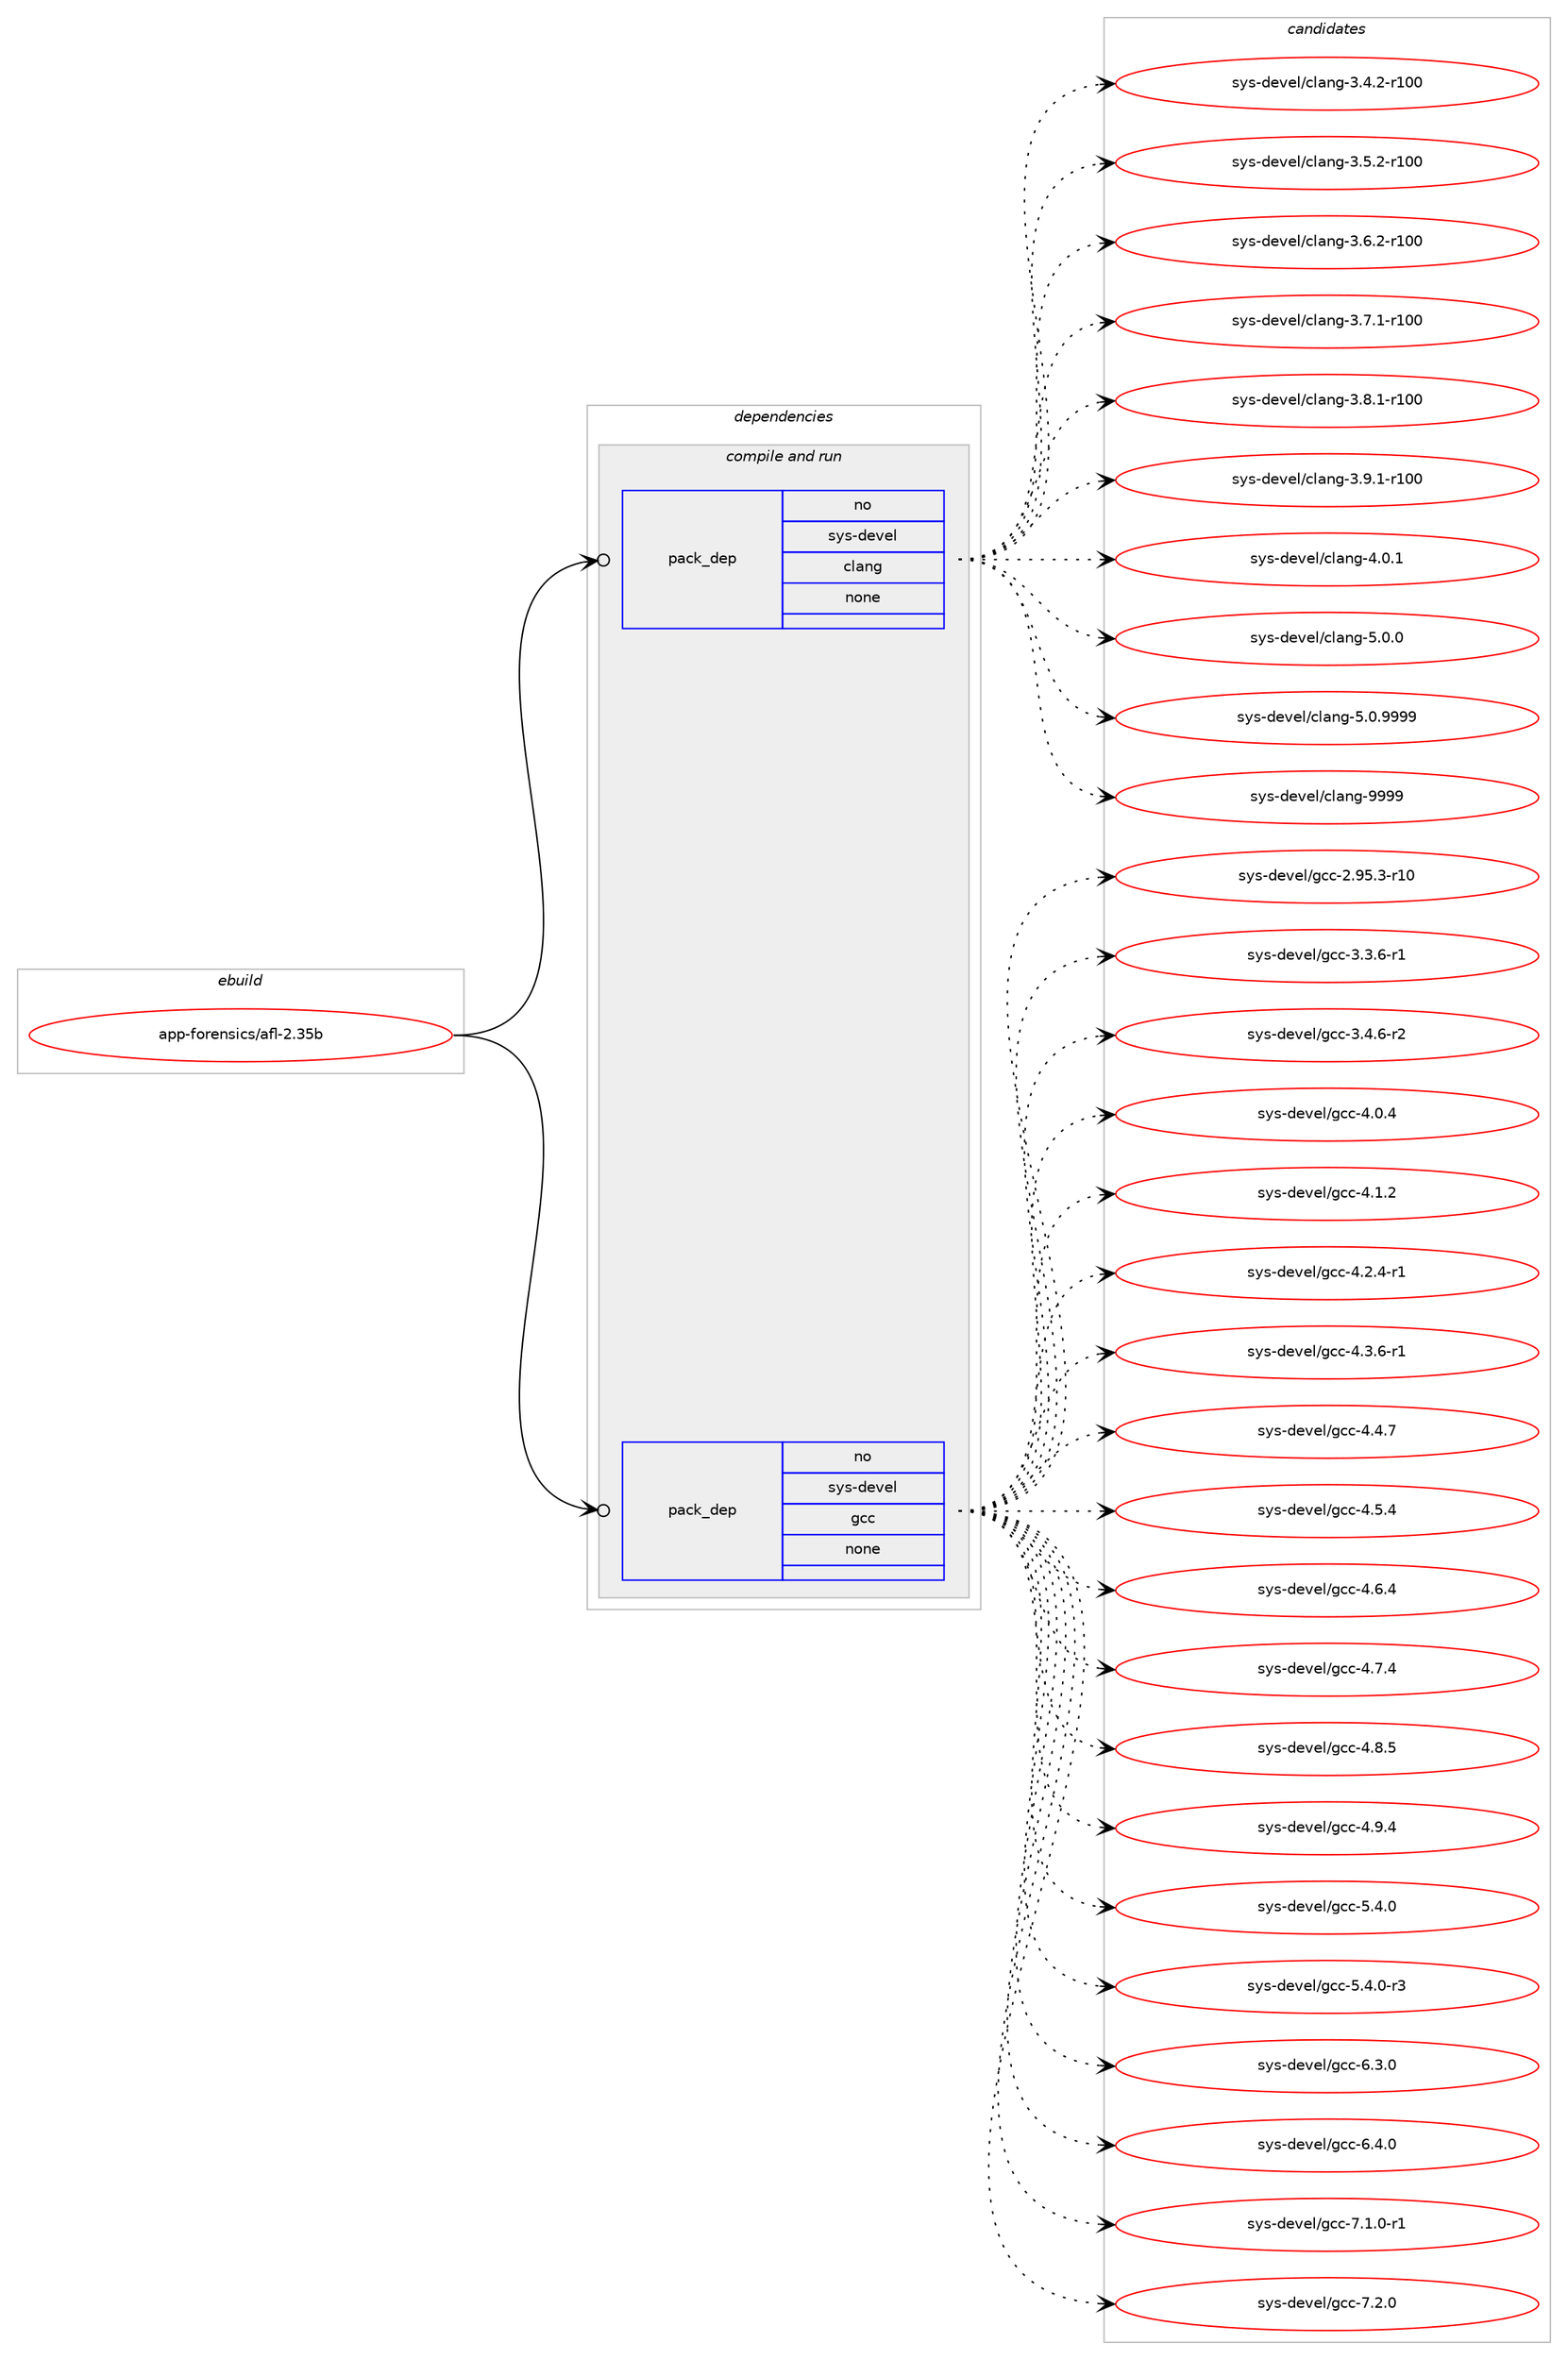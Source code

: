 digraph prolog {

# *************
# Graph options
# *************

newrank=true;
concentrate=true;
compound=true;
graph [rankdir=LR,fontname=Helvetica,fontsize=10,ranksep=1.5];#, ranksep=2.5, nodesep=0.2];
edge  [arrowhead=vee];
node  [fontname=Helvetica,fontsize=10];

# **********
# The ebuild
# **********

subgraph cluster_leftcol {
color=gray;
rank=same;
label=<<i>ebuild</i>>;
id [label="app-forensics/afl-2.35b", color=red, width=4, href="../app-forensics/afl-2.35b.svg"];
}

# ****************
# The dependencies
# ****************

subgraph cluster_midcol {
color=gray;
label=<<i>dependencies</i>>;
subgraph cluster_compile {
fillcolor="#eeeeee";
style=filled;
label=<<i>compile</i>>;
}
subgraph cluster_compileandrun {
fillcolor="#eeeeee";
style=filled;
label=<<i>compile and run</i>>;
subgraph pack28587 {
dependency40664 [label=<<TABLE BORDER="0" CELLBORDER="1" CELLSPACING="0" CELLPADDING="4" WIDTH="220"><TR><TD ROWSPAN="6" CELLPADDING="30">pack_dep</TD></TR><TR><TD WIDTH="110">no</TD></TR><TR><TD>sys-devel</TD></TR><TR><TD>clang</TD></TR><TR><TD>none</TD></TR><TR><TD></TD></TR></TABLE>>, shape=none, color=blue];
}
id:e -> dependency40664:w [weight=20,style="solid",arrowhead="odotvee"];
subgraph pack28588 {
dependency40665 [label=<<TABLE BORDER="0" CELLBORDER="1" CELLSPACING="0" CELLPADDING="4" WIDTH="220"><TR><TD ROWSPAN="6" CELLPADDING="30">pack_dep</TD></TR><TR><TD WIDTH="110">no</TD></TR><TR><TD>sys-devel</TD></TR><TR><TD>gcc</TD></TR><TR><TD>none</TD></TR><TR><TD></TD></TR></TABLE>>, shape=none, color=blue];
}
id:e -> dependency40665:w [weight=20,style="solid",arrowhead="odotvee"];
}
subgraph cluster_run {
fillcolor="#eeeeee";
style=filled;
label=<<i>run</i>>;
}
}

# **************
# The candidates
# **************

subgraph cluster_choices {
rank=same;
color=gray;
label=<<i>candidates</i>>;

subgraph choice28587 {
color=black;
nodesep=1;
choice1151211154510010111810110847991089711010345514652465045114494848 [label="sys-devel/clang-3.4.2-r100", color=red, width=4,href="../sys-devel/clang-3.4.2-r100.svg"];
choice1151211154510010111810110847991089711010345514653465045114494848 [label="sys-devel/clang-3.5.2-r100", color=red, width=4,href="../sys-devel/clang-3.5.2-r100.svg"];
choice1151211154510010111810110847991089711010345514654465045114494848 [label="sys-devel/clang-3.6.2-r100", color=red, width=4,href="../sys-devel/clang-3.6.2-r100.svg"];
choice1151211154510010111810110847991089711010345514655464945114494848 [label="sys-devel/clang-3.7.1-r100", color=red, width=4,href="../sys-devel/clang-3.7.1-r100.svg"];
choice1151211154510010111810110847991089711010345514656464945114494848 [label="sys-devel/clang-3.8.1-r100", color=red, width=4,href="../sys-devel/clang-3.8.1-r100.svg"];
choice1151211154510010111810110847991089711010345514657464945114494848 [label="sys-devel/clang-3.9.1-r100", color=red, width=4,href="../sys-devel/clang-3.9.1-r100.svg"];
choice11512111545100101118101108479910897110103455246484649 [label="sys-devel/clang-4.0.1", color=red, width=4,href="../sys-devel/clang-4.0.1.svg"];
choice11512111545100101118101108479910897110103455346484648 [label="sys-devel/clang-5.0.0", color=red, width=4,href="../sys-devel/clang-5.0.0.svg"];
choice11512111545100101118101108479910897110103455346484657575757 [label="sys-devel/clang-5.0.9999", color=red, width=4,href="../sys-devel/clang-5.0.9999.svg"];
choice115121115451001011181011084799108971101034557575757 [label="sys-devel/clang-9999", color=red, width=4,href="../sys-devel/clang-9999.svg"];
dependency40664:e -> choice1151211154510010111810110847991089711010345514652465045114494848:w [style=dotted,weight="100"];
dependency40664:e -> choice1151211154510010111810110847991089711010345514653465045114494848:w [style=dotted,weight="100"];
dependency40664:e -> choice1151211154510010111810110847991089711010345514654465045114494848:w [style=dotted,weight="100"];
dependency40664:e -> choice1151211154510010111810110847991089711010345514655464945114494848:w [style=dotted,weight="100"];
dependency40664:e -> choice1151211154510010111810110847991089711010345514656464945114494848:w [style=dotted,weight="100"];
dependency40664:e -> choice1151211154510010111810110847991089711010345514657464945114494848:w [style=dotted,weight="100"];
dependency40664:e -> choice11512111545100101118101108479910897110103455246484649:w [style=dotted,weight="100"];
dependency40664:e -> choice11512111545100101118101108479910897110103455346484648:w [style=dotted,weight="100"];
dependency40664:e -> choice11512111545100101118101108479910897110103455346484657575757:w [style=dotted,weight="100"];
dependency40664:e -> choice115121115451001011181011084799108971101034557575757:w [style=dotted,weight="100"];
}
subgraph choice28588 {
color=black;
nodesep=1;
choice1151211154510010111810110847103999945504657534651451144948 [label="sys-devel/gcc-2.95.3-r10", color=red, width=4,href="../sys-devel/gcc-2.95.3-r10.svg"];
choice115121115451001011181011084710399994551465146544511449 [label="sys-devel/gcc-3.3.6-r1", color=red, width=4,href="../sys-devel/gcc-3.3.6-r1.svg"];
choice115121115451001011181011084710399994551465246544511450 [label="sys-devel/gcc-3.4.6-r2", color=red, width=4,href="../sys-devel/gcc-3.4.6-r2.svg"];
choice11512111545100101118101108471039999455246484652 [label="sys-devel/gcc-4.0.4", color=red, width=4,href="../sys-devel/gcc-4.0.4.svg"];
choice11512111545100101118101108471039999455246494650 [label="sys-devel/gcc-4.1.2", color=red, width=4,href="../sys-devel/gcc-4.1.2.svg"];
choice115121115451001011181011084710399994552465046524511449 [label="sys-devel/gcc-4.2.4-r1", color=red, width=4,href="../sys-devel/gcc-4.2.4-r1.svg"];
choice115121115451001011181011084710399994552465146544511449 [label="sys-devel/gcc-4.3.6-r1", color=red, width=4,href="../sys-devel/gcc-4.3.6-r1.svg"];
choice11512111545100101118101108471039999455246524655 [label="sys-devel/gcc-4.4.7", color=red, width=4,href="../sys-devel/gcc-4.4.7.svg"];
choice11512111545100101118101108471039999455246534652 [label="sys-devel/gcc-4.5.4", color=red, width=4,href="../sys-devel/gcc-4.5.4.svg"];
choice11512111545100101118101108471039999455246544652 [label="sys-devel/gcc-4.6.4", color=red, width=4,href="../sys-devel/gcc-4.6.4.svg"];
choice11512111545100101118101108471039999455246554652 [label="sys-devel/gcc-4.7.4", color=red, width=4,href="../sys-devel/gcc-4.7.4.svg"];
choice11512111545100101118101108471039999455246564653 [label="sys-devel/gcc-4.8.5", color=red, width=4,href="../sys-devel/gcc-4.8.5.svg"];
choice11512111545100101118101108471039999455246574652 [label="sys-devel/gcc-4.9.4", color=red, width=4,href="../sys-devel/gcc-4.9.4.svg"];
choice11512111545100101118101108471039999455346524648 [label="sys-devel/gcc-5.4.0", color=red, width=4,href="../sys-devel/gcc-5.4.0.svg"];
choice115121115451001011181011084710399994553465246484511451 [label="sys-devel/gcc-5.4.0-r3", color=red, width=4,href="../sys-devel/gcc-5.4.0-r3.svg"];
choice11512111545100101118101108471039999455446514648 [label="sys-devel/gcc-6.3.0", color=red, width=4,href="../sys-devel/gcc-6.3.0.svg"];
choice11512111545100101118101108471039999455446524648 [label="sys-devel/gcc-6.4.0", color=red, width=4,href="../sys-devel/gcc-6.4.0.svg"];
choice115121115451001011181011084710399994555464946484511449 [label="sys-devel/gcc-7.1.0-r1", color=red, width=4,href="../sys-devel/gcc-7.1.0-r1.svg"];
choice11512111545100101118101108471039999455546504648 [label="sys-devel/gcc-7.2.0", color=red, width=4,href="../sys-devel/gcc-7.2.0.svg"];
dependency40665:e -> choice1151211154510010111810110847103999945504657534651451144948:w [style=dotted,weight="100"];
dependency40665:e -> choice115121115451001011181011084710399994551465146544511449:w [style=dotted,weight="100"];
dependency40665:e -> choice115121115451001011181011084710399994551465246544511450:w [style=dotted,weight="100"];
dependency40665:e -> choice11512111545100101118101108471039999455246484652:w [style=dotted,weight="100"];
dependency40665:e -> choice11512111545100101118101108471039999455246494650:w [style=dotted,weight="100"];
dependency40665:e -> choice115121115451001011181011084710399994552465046524511449:w [style=dotted,weight="100"];
dependency40665:e -> choice115121115451001011181011084710399994552465146544511449:w [style=dotted,weight="100"];
dependency40665:e -> choice11512111545100101118101108471039999455246524655:w [style=dotted,weight="100"];
dependency40665:e -> choice11512111545100101118101108471039999455246534652:w [style=dotted,weight="100"];
dependency40665:e -> choice11512111545100101118101108471039999455246544652:w [style=dotted,weight="100"];
dependency40665:e -> choice11512111545100101118101108471039999455246554652:w [style=dotted,weight="100"];
dependency40665:e -> choice11512111545100101118101108471039999455246564653:w [style=dotted,weight="100"];
dependency40665:e -> choice11512111545100101118101108471039999455246574652:w [style=dotted,weight="100"];
dependency40665:e -> choice11512111545100101118101108471039999455346524648:w [style=dotted,weight="100"];
dependency40665:e -> choice115121115451001011181011084710399994553465246484511451:w [style=dotted,weight="100"];
dependency40665:e -> choice11512111545100101118101108471039999455446514648:w [style=dotted,weight="100"];
dependency40665:e -> choice11512111545100101118101108471039999455446524648:w [style=dotted,weight="100"];
dependency40665:e -> choice115121115451001011181011084710399994555464946484511449:w [style=dotted,weight="100"];
dependency40665:e -> choice11512111545100101118101108471039999455546504648:w [style=dotted,weight="100"];
}
}

}

